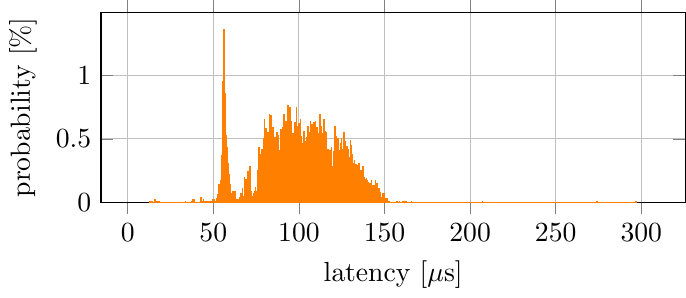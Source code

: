\documentclass{standalone}
\usepackage{pgfplots}
\pgfplotsset{compat=newest}

\begin{document}
\begin{tikzpicture}
\begin{axis}[xlabel={latency [$\mu$s]}, ylabel={probability [\%]}, grid=both, ybar interval, ymin=0, xtick={}, scaled ticks=false, tick label style={/pgf/number format/fixed}, x tick label as interval=false, width=9cm, height=4cm ]
    \addplot[orange, fill=orange] coordinates {
        (12.842, 0.01)
        (13.171, 0)
        (13.5, 0)
        (13.829, 0)
        (14.158, 0.01)
        (14.488, 0)
        (14.817, 0)
        (15.146, 0)
        (15.475, 0)
        (15.804, 0.02)
        (16.133, 0.01)
        (16.462, 0)
        (16.791, 0.01)
        (17.12, 0)
        (17.449, 0)
        (17.779, 0)
        (18.108, 0.01)
        (18.437, 0)
        (18.766, 0)
        (19.095, 0)
        (19.424, 0)
        (19.753, 0)
        (20.082, 0)
        (20.411, 0)
        (20.74, 0)
        (21.07, 0)
        (21.399, 0)
        (21.728, 0)
        (22.057, 0)
        (22.386, 0)
        (22.715, 0)
        (23.044, 0)
        (23.373, 0)
        (23.702, 0)
        (24.031, 0)
        (24.361, 0)
        (24.69, 0)
        (25.019, 0)
        (25.348, 0)
        (25.677, 0)
        (26.006, 0)
        (26.335, 0)
        (26.664, 0)
        (26.993, 0)
        (27.323, 0)
        (27.652, 0)
        (27.981, 0)
        (28.31, 0)
        (28.639, 0)
        (28.968, 0)
        (29.297, 0)
        (29.626, 0)
        (29.955, 0)
        (30.284, 0)
        (30.614, 0)
        (30.943, 0)
        (31.272, 0)
        (31.601, 0)
        (31.93, 0)
        (32.259, 0)
        (32.588, 0)
        (32.917, 0)
        (33.246, 0)
        (33.575, 0.01)
        (33.905, 0)
        (34.234, 0)
        (34.563, 0)
        (34.892, 0)
        (35.221, 0)
        (35.55, 0)
        (35.879, 0)
        (36.208, 0)
        (36.537, 0)
        (36.866, 0)
        (37.196, 0)
        (37.525, 0.01)
        (37.854, 0.02)
        (38.183, 0)
        (38.512, 0.02)
        (38.841, 0)
        (39.17, 0)
        (39.499, 0)
        (39.828, 0)
        (40.157, 0)
        (40.487, 0)
        (40.816, 0)
        (41.145, 0)
        (41.474, 0)
        (41.803, 0)
        (42.132, 0)
        (42.461, 0.04)
        (42.79, 0.04)
        (43.119, 0)
        (43.449, 0.01)
        (43.778, 0)
        (44.107, 0.02)
        (44.436, 0.01)
        (44.765, 0.01)
        (45.094, 0.01)
        (45.423, 0)
        (45.752, 0)
        (46.081, 0.01)
        (46.41, 0.01)
        (46.74, 0)
        (47.069, 0.01)
        (47.398, 0.01)
        (47.727, 0.01)
        (48.056, 0)
        (48.385, 0)
        (48.714, 0)
        (49.043, 0.01)
        (49.372, 0)
        (49.701, 0.02)
        (50.031, 0)
        (50.36, 0.02)
        (50.689, 0)
        (51.018, 0.01)
        (51.347, 0.01)
        (51.676, 0)
        (52.005, 0.03)
        (52.334, 0.03)
        (52.663, 0.06)
        (52.992, 0.12)
        (53.322, 0.14)
        (53.651, 0.13)
        (53.98, 0.17)
        (54.309, 0.15)
        (54.638, 0.26)
        (54.967, 0.37)
        (55.296, 0.31)
        (55.625, 0.95)
        (55.954, 1.361)
        (56.284, 0.93)
        (56.613, 0.86)
        (56.942, 0.56)
        (57.271, 0.42)
        (57.6, 0.53)
        (57.929, 0.43)
        (58.258, 0.31)
        (58.587, 0.25)
        (58.916, 0.22)
        (59.245, 0.13)
        (59.575, 0.1)
        (59.904, 0.14)
        (60.233, 0.07)
        (60.562, 0.07)
        (60.891, 0.04)
        (61.22, 0.09)
        (61.549, 0.05)
        (61.878, 0.08)
        (62.207, 0.06)
        (62.536, 0.09)
        (62.866, 0.01)
        (63.195, 0.01)
        (63.524, 0.02)
        (63.853, 0.01)
        (64.182, 0)
        (64.511, 0.01)
        (64.84, 0.02)
        (65.169, 0.04)
        (65.498, 0.03)
        (65.827, 0.06)
        (66.157, 0.07)
        (66.486, 0.05)
        (66.815, 0.11)
        (67.144, 0)
        (67.473, 0.05)
        (67.802, 0.01)
        (68.131, 0.2)
        (68.46, 0.11)
        (68.789, 0.18)
        (69.118, 0.13)
        (69.448, 0.08)
        (69.777, 0.07)
        (70.106, 0.24)
        (70.435, 0.09)
        (70.764, 0.21)
        (71.093, 0.28)
        (71.422, 0.17)
        (71.751, 0.04)
        (72.08, 0.09)
        (72.41, 0.05)
        (72.739, 0.04)
        (73.068, 0.05)
        (73.397, 0.06)
        (73.726, 0.07)
        (74.055, 0.09)
        (74.384, 0.12)
        (74.713, 0.04)
        (75.042, 0.09)
        (75.371, 0.09)
        (75.701, 0.15)
        (76.03, 0.25)
        (76.359, 0.43)
        (76.688, 0.22)
        (77.017, 0.21)
        (77.346, 0.38)
        (77.675, 0.35)
        (78.004, 0.25)
        (78.333, 0.42)
        (78.662, 0.36)
        (78.992, 0.39)
        (79.321, 0.5)
        (79.65, 0.65)
        (79.979, 0.35)
        (80.308, 0.49)
        (80.637, 0.58)
        (80.966, 0.38)
        (81.295, 0.51)
        (81.624, 0.55)
        (81.953, 0.44)
        (82.283, 0.4)
        (82.612, 0.69)
        (82.941, 0.42)
        (83.27, 0.38)
        (83.599, 0.68)
        (83.928, 0.47)
        (84.257, 0.45)
        (84.586, 0.59)
        (84.915, 0.55)
        (85.245, 0.48)
        (85.574, 0.44)
        (85.903, 0.51)
        (86.232, 0.28)
        (86.561, 0.44)
        (86.89, 0.55)
        (87.219, 0.32)
        (87.548, 0.39)
        (87.877, 0.53)
        (88.206, 0.32)
        (88.536, 0.41)
        (88.865, 0.31)
        (89.194, 0.57)
        (89.523, 0.44)
        (89.852, 0.28)
        (90.181, 0.59)
        (90.51, 0.48)
        (90.839, 0.43)
        (91.168, 0.69)
        (91.497, 0.67)
        (91.827, 0.37)
        (92.156, 0.64)
        (92.485, 0.59)
        (92.814, 0.28)
        (93.143, 0.62)
        (93.472, 0.76)
        (93.801, 0.47)
        (94.13, 0.53)
        (94.459, 0.75)
        (94.788, 0.32)
        (95.118, 0.52)
        (95.447, 0.64)
        (95.776, 0.54)
        (96.105, 0.41)
        (96.434, 0.54)
        (96.763, 0.41)
        (97.092, 0.52)
        (97.421, 0.63)
        (97.75, 0.44)
        (98.079, 0.52)
        (98.409, 0.75)
        (98.738, 0.56)
        (99.067, 0.56)
        (99.396, 0.6)
        (99.725, 0.62)
        (100.054, 0.48)
        (100.383, 0.47)
        (100.712, 0.65)
        (101.041, 0.52)
        (101.371, 0.48)
        (101.7, 0.46)
        (102.029, 0.34)
        (102.358, 0.36)
        (102.687, 0.56)
        (103.016, 0.33)
        (103.345, 0.37)
        (103.674, 0.48)
        (104.003, 0.36)
        (104.332, 0.47)
        (104.662, 0.51)
        (104.991, 0.53)
        (105.32, 0.6)
        (105.649, 0.55)
        (105.978, 0.34)
        (106.307, 0.42)
        (106.636, 0.64)
        (106.965, 0.47)
        (107.294, 0.48)
        (107.623, 0.61)
        (107.953, 0.55)
        (108.282, 0.46)
        (108.611, 0.63)
        (108.94, 0.39)
        (109.269, 0.52)
        (109.598, 0.64)
        (109.927, 0.59)
        (110.256, 0.59)
        (110.585, 0.51)
        (110.914, 0.42)
        (111.244, 0.54)
        (111.573, 0.49)
        (111.902, 0.38)
        (112.231, 0.69)
        (112.56, 0.6)
        (112.889, 0.5)
        (113.218, 0.53)
        (113.547, 0.54)
        (113.876, 0.43)
        (114.206, 0.41)
        (114.535, 0.65)
        (114.864, 0.56)
        (115.193, 0.56)
        (115.522, 0.55)
        (115.851, 0.53)
        (116.18, 0.41)
        (116.509, 0.32)
        (116.838, 0.42)
        (117.167, 0.39)
        (117.497, 0.39)
        (117.826, 0.41)
        (118.155, 0.35)
        (118.484, 0.32)
        (118.813, 0.43)
        (119.142, 0.2)
        (119.471, 0.28)
        (119.8, 0.27)
        (120.129, 0.3)
        (120.458, 0.4)
        (120.788, 0.6)
        (121.117, 0.43)
        (121.446, 0.42)
        (121.775, 0.52)
        (122.104, 0.3)
        (122.433, 0.35)
        (122.762, 0.5)
        (123.091, 0.39)
        (123.42, 0.41)
        (123.749, 0.41)
        (124.079, 0.46)
        (124.408, 0.31)
        (124.737, 0.5)
        (125.066, 0.4)
        (125.395, 0.42)
        (125.724, 0.41)
        (126.053, 0.55)
        (126.382, 0.25)
        (126.711, 0.47)
        (127.04, 0.48)
        (127.37, 0.4)
        (127.699, 0.38)
        (128.028, 0.44)
        (128.357, 0.42)
        (128.686, 0.35)
        (129.015, 0.33)
        (129.344, 0.34)
        (129.673, 0.35)
        (130.002, 0.49)
        (130.332, 0.45)
        (130.661, 0.29)
        (130.99, 0.38)
        (131.319, 0.21)
        (131.648, 0.31)
        (131.977, 0.29)
        (132.306, 0.33)
        (132.635, 0.27)
        (132.964, 0.28)
        (133.293, 0.3)
        (133.623, 0.2)
        (133.952, 0.23)
        (134.281, 0.29)
        (134.61, 0.25)
        (134.939, 0.31)
        (135.268, 0.22)
        (135.597, 0.2)
        (135.926, 0.19)
        (136.255, 0.25)
        (136.584, 0.15)
        (136.914, 0.13)
        (137.243, 0.28)
        (137.572, 0.19)
        (137.901, 0.15)
        (138.23, 0.2)
        (138.559, 0.09)
        (138.888, 0.18)
        (139.217, 0.19)
        (139.546, 0.17)
        (139.875, 0.12)
        (140.205, 0.16)
        (140.534, 0.15)
        (140.863, 0.05)
        (141.192, 0.11)
        (141.521, 0.15)
        (141.85, 0.06)
        (142.179, 0.17)
        (142.508, 0.13)
        (142.837, 0.07)
        (143.167, 0.09)
        (143.496, 0.13)
        (143.825, 0.12)
        (144.154, 0.09)
        (144.483, 0.17)
        (144.812, 0.08)
        (145.141, 0.06)
        (145.47, 0.15)
        (145.799, 0.07)
        (146.128, 0.09)
        (146.458, 0.11)
        (146.787, 0.06)
        (147.116, 0.08)
        (147.445, 0.08)
        (147.774, 0.04)
        (148.103, 0.02)
        (148.432, 0.04)
        (148.761, 0.07)
        (149.09, 0.03)
        (149.419, 0.07)
        (149.749, 0.01)
        (150.078, 0.01)
        (150.407, 0.03)
        (150.736, 0.03)
        (151.065, 0)
        (151.394, 0.03)
        (151.723, 0.01)
        (152.052, 0.01)
        (152.381, 0.01)
        (152.71, 0)
        (153.04, 0)
        (153.369, 0)
        (153.698, 0)
        (154.027, 0)
        (154.356, 0)
        (154.685, 0)
        (155.014, 0)
        (155.343, 0)
        (155.672, 0)
        (156.001, 0)
        (156.331, 0)
        (156.66, 0)
        (156.989, 0.01)
        (157.318, 0.01)
        (157.647, 0)
        (157.976, 0)
        (158.305, 0)
        (158.634, 0.01)
        (158.963, 0)
        (159.293, 0)
        (159.622, 0)
        (159.951, 0)
        (160.28, 0)
        (160.609, 0.01)
        (160.938, 0)
        (161.267, 0)
        (161.596, 0.01)
        (161.925, 0)
        (162.254, 0.01)
        (162.584, 0)
        (162.913, 0)
        (163.242, 0)
        (163.571, 0)
        (163.9, 0)
        (164.229, 0)
        (164.558, 0)
        (164.887, 0)
        (165.216, 0)
        (165.545, 0.01)
        (165.875, 0)
        (166.204, 0)
        (166.533, 0)
        (166.862, 0)
        (167.191, 0)
        (167.52, 0)
        (167.849, 0)
        (168.178, 0)
        (168.507, 0)
        (168.836, 0)
        (169.166, 0)
        (169.495, 0)
        (169.824, 0)
        (170.153, 0)
        (170.482, 0)
        (170.811, 0)
        (171.14, 0)
        (171.469, 0)
        (171.798, 0)
        (172.128, 0)
        (172.457, 0)
        (172.786, 0)
        (173.115, 0)
        (173.444, 0)
        (173.773, 0)
        (174.102, 0)
        (174.431, 0)
        (174.76, 0)
        (175.089, 0)
        (175.419, 0)
        (175.748, 0)
        (176.077, 0)
        (176.406, 0)
        (176.735, 0)
        (177.064, 0)
        (177.393, 0)
        (177.722, 0)
        (178.051, 0)
        (178.38, 0)
        (178.71, 0)
        (179.039, 0)
        (179.368, 0)
        (179.697, 0)
        (180.026, 0)
        (180.355, 0)
        (180.684, 0)
        (181.013, 0)
        (181.342, 0)
        (181.671, 0)
        (182.001, 0)
        (182.33, 0)
        (182.659, 0)
        (182.988, 0)
        (183.317, 0)
        (183.646, 0)
        (183.975, 0)
        (184.304, 0)
        (184.633, 0)
        (184.962, 0)
        (185.292, 0)
        (185.621, 0)
        (185.95, 0)
        (186.279, 0)
        (186.608, 0)
        (186.937, 0)
        (187.266, 0)
        (187.595, 0)
        (187.924, 0)
        (188.254, 0)
        (188.583, 0)
        (188.912, 0)
        (189.241, 0)
        (189.57, 0)
        (189.899, 0)
        (190.228, 0)
        (190.557, 0)
        (190.886, 0)
        (191.215, 0)
        (191.545, 0)
        (191.874, 0)
        (192.203, 0)
        (192.532, 0)
        (192.861, 0)
        (193.19, 0)
        (193.519, 0)
        (193.848, 0)
        (194.177, 0)
        (194.506, 0)
        (194.836, 0)
        (195.165, 0)
        (195.494, 0)
        (195.823, 0)
        (196.152, 0)
        (196.481, 0)
        (196.81, 0)
        (197.139, 0)
        (197.468, 0)
        (197.797, 0)
        (198.127, 0)
        (198.456, 0)
        (198.785, 0)
        (199.114, 0)
        (199.443, 0)
        (199.772, 0)
        (200.101, 0)
        (200.43, 0)
        (200.759, 0)
        (201.089, 0)
        (201.418, 0)
        (201.747, 0)
        (202.076, 0)
        (202.405, 0)
        (202.734, 0)
        (203.063, 0)
        (203.392, 0)
        (203.721, 0)
        (204.05, 0)
        (204.38, 0)
        (204.709, 0)
        (205.038, 0)
        (205.367, 0)
        (205.696, 0)
        (206.025, 0)
        (206.354, 0)
        (206.683, 0)
        (207.012, 0.01)
        (207.341, 0)
        (207.671, 0)
        (208.0, 0)
        (208.329, 0)
        (208.658, 0)
        (208.987, 0)
        (209.316, 0)
        (209.645, 0)
        (209.974, 0)
        (210.303, 0)
        (210.632, 0)
        (210.962, 0)
        (211.291, 0)
        (211.62, 0)
        (211.949, 0)
        (212.278, 0)
        (212.607, 0)
        (212.936, 0)
        (213.265, 0)
        (213.594, 0)
        (213.923, 0)
        (214.253, 0)
        (214.582, 0)
        (214.911, 0)
        (215.24, 0)
        (215.569, 0)
        (215.898, 0)
        (216.227, 0)
        (216.556, 0)
        (216.885, 0)
        (217.215, 0)
        (217.544, 0)
        (217.873, 0)
        (218.202, 0)
        (218.531, 0)
        (218.86, 0)
        (219.189, 0)
        (219.518, 0)
        (219.847, 0)
        (220.176, 0)
        (220.506, 0)
        (220.835, 0)
        (221.164, 0)
        (221.493, 0)
        (221.822, 0)
        (222.151, 0)
        (222.48, 0)
        (222.809, 0)
        (223.138, 0)
        (223.467, 0)
        (223.797, 0)
        (224.126, 0)
        (224.455, 0)
        (224.784, 0)
        (225.113, 0)
        (225.442, 0)
        (225.771, 0)
        (226.1, 0)
        (226.429, 0)
        (226.758, 0)
        (227.088, 0)
        (227.417, 0)
        (227.746, 0)
        (228.075, 0)
        (228.404, 0)
        (228.733, 0)
        (229.062, 0)
        (229.391, 0)
        (229.72, 0)
        (230.05, 0)
        (230.379, 0)
        (230.708, 0)
        (231.037, 0)
        (231.366, 0)
        (231.695, 0)
        (232.024, 0)
        (232.353, 0)
        (232.682, 0)
        (233.011, 0)
        (233.341, 0)
        (233.67, 0)
        (233.999, 0)
        (234.328, 0)
        (234.657, 0)
        (234.986, 0)
        (235.315, 0)
        (235.644, 0)
        (235.973, 0)
        (236.302, 0)
        (236.632, 0)
        (236.961, 0)
        (237.29, 0)
        (237.619, 0)
        (237.948, 0)
        (238.277, 0)
        (238.606, 0)
        (238.935, 0)
        (239.264, 0)
        (239.593, 0)
        (239.923, 0)
        (240.252, 0)
        (240.581, 0)
        (240.91, 0)
        (241.239, 0)
        (241.568, 0)
        (241.897, 0)
        (242.226, 0)
        (242.555, 0)
        (242.884, 0)
        (243.214, 0)
        (243.543, 0)
        (243.872, 0)
        (244.201, 0)
        (244.53, 0)
        (244.859, 0)
        (245.188, 0)
        (245.517, 0)
        (245.846, 0)
        (246.176, 0)
        (246.505, 0)
        (246.834, 0)
        (247.163, 0)
        (247.492, 0)
        (247.821, 0)
        (248.15, 0)
        (248.479, 0)
        (248.808, 0)
        (249.137, 0)
        (249.467, 0)
        (249.796, 0)
        (250.125, 0)
        (250.454, 0)
        (250.783, 0)
        (251.112, 0)
        (251.441, 0)
        (251.77, 0)
        (252.099, 0)
        (252.428, 0)
        (252.758, 0)
        (253.087, 0)
        (253.416, 0)
        (253.745, 0)
        (254.074, 0)
        (254.403, 0)
        (254.732, 0)
        (255.061, 0)
        (255.39, 0)
        (255.719, 0)
        (256.049, 0)
        (256.378, 0)
        (256.707, 0)
        (257.036, 0)
        (257.365, 0)
        (257.694, 0)
        (258.023, 0)
        (258.352, 0)
        (258.681, 0)
        (259.011, 0)
        (259.34, 0)
        (259.669, 0)
        (259.998, 0)
        (260.327, 0)
        (260.656, 0)
        (260.985, 0)
        (261.314, 0)
        (261.643, 0)
        (261.972, 0)
        (262.302, 0)
        (262.631, 0)
        (262.96, 0)
        (263.289, 0)
        (263.618, 0)
        (263.947, 0)
        (264.276, 0)
        (264.605, 0)
        (264.934, 0)
        (265.263, 0)
        (265.593, 0)
        (265.922, 0)
        (266.251, 0)
        (266.58, 0)
        (266.909, 0)
        (267.238, 0)
        (267.567, 0)
        (267.896, 0)
        (268.225, 0)
        (268.554, 0)
        (268.884, 0)
        (269.213, 0)
        (269.542, 0)
        (269.871, 0)
        (270.2, 0)
        (270.529, 0)
        (270.858, 0)
        (271.187, 0)
        (271.516, 0)
        (271.845, 0)
        (272.175, 0)
        (272.504, 0)
        (272.833, 0)
        (273.162, 0)
        (273.491, 0)
        (273.82, 0.01)
        (274.149, 0)
        (274.478, 0)
        (274.807, 0)
        (275.137, 0)
        (275.466, 0)
        (275.795, 0)
        (276.124, 0)
        (276.453, 0)
        (276.782, 0)
        (277.111, 0)
        (277.44, 0)
        (277.769, 0)
        (278.098, 0)
        (278.428, 0)
        (278.757, 0)
        (279.086, 0)
        (279.415, 0)
        (279.744, 0)
        (280.073, 0)
        (280.402, 0)
        (280.731, 0)
        (281.06, 0)
        (281.389, 0)
        (281.719, 0)
        (282.048, 0)
        (282.377, 0)
        (282.706, 0)
        (283.035, 0)
        (283.364, 0)
        (283.693, 0)
        (284.022, 0)
        (284.351, 0)
        (284.68, 0)
        (285.01, 0)
        (285.339, 0)
        (285.668, 0)
        (285.997, 0)
        (286.326, 0)
        (286.655, 0)
        (286.984, 0)
        (287.313, 0)
        (287.642, 0)
        (287.972, 0)
        (288.301, 0)
        (288.63, 0)
        (288.959, 0)
        (289.288, 0)
        (289.617, 0)
        (289.946, 0)
        (290.275, 0)
        (290.604, 0)
        (290.933, 0)
        (291.263, 0)
        (291.592, 0)
        (291.921, 0)
        (292.25, 0)
        (292.579, 0)
        (292.908, 0)
        (293.237, 0)
        (293.566, 0)
        (293.895, 0)
        (294.224, 0)
        (294.554, 0)
        (294.883, 0)
        (295.212, 0)
        (295.541, 0)
        (295.87, 0)
        (296.199, 0)
        (296.528, 0)
        (296.857, 0.01)
        (297.186, 0)
    };
\end{axis}
\end{tikzpicture}
\end{document}
